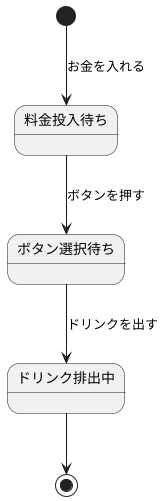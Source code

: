@startuml ステートマシン
top to bottom direction

[*] --> 料金投入待ち :お金を入れる
料金投入待ち --> ボタン選択待ち :ボタンを押す
ボタン選択待ち --> ドリンク排出中 :ドリンクを出す
ドリンク排出中 --> [*]

@enduml